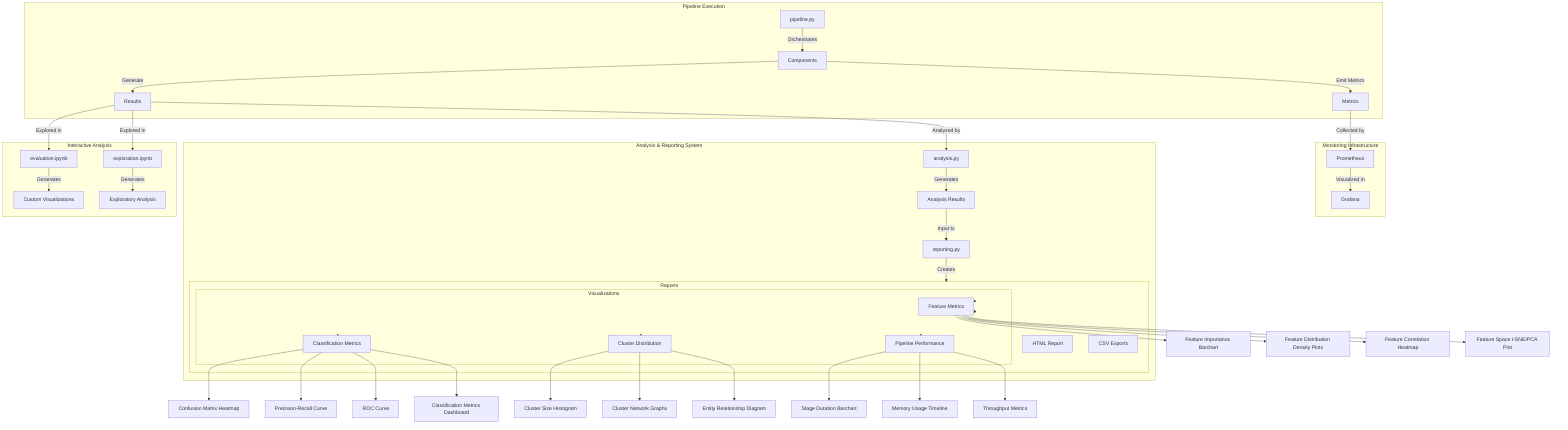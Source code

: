 flowchart TD
    subgraph "Pipeline Execution"
        P[pipeline.py] --> |Orchestrates| Components
        Components --> |Emit Metrics| Metrics
        Components --> |Generate| Results
    end
    
    subgraph "Monitoring Infrastructure"
        Metrics --> |Collected by| Prometheus[Prometheus]
        Prometheus --> |Visualized in| Grafana[Grafana]
    end
    
    subgraph "Analysis & Reporting System"
        Results --> |Analyzed by| AN[analysis.py]
        AN --> |Generates| AnalysisResults[Analysis Results]
        AnalysisResults --> |Input to| RP[reporting.py]
        RP --> |Creates| Reports
    end
    
    subgraph "Reports"
        Reports --> HTML[HTML Report]
        Reports --> Visualizations
        Reports --> CSV[CSV Exports]
    end
    
    subgraph "Visualizations"
        Visualizations --> FM[Feature Metrics]
        Visualizations --> CM[Classification Metrics]
        Visualizations --> CD[Cluster Distribution]
        Visualizations --> PP[Pipeline Performance]
    end
    
    subgraph "Interactive Analysis"
        Results --> |Explored in| NB1[evaluation.ipynb]
        Results --> |Explored in| NB2[exploration.ipynb]
        NB1 --> |Generates| CustomViz[Custom Visualizations]
        NB2 --> |Generates| ExploratoryAnalysis[Exploratory Analysis]
    end
    
    %% Feature Metrics Visualizations
    FM --> FM1[Feature Importance Barchart]
    FM --> FM2[Feature Distribution Density Plots]
    FM --> FM3[Feature Correlation Heatmap]
    FM --> FM4[Feature Space t-SNE/PCA Plot]
    
    %% Classification Metrics Visualizations
    CM --> CM1[Confusion Matrix Heatmap]
    CM --> CM2[Precision-Recall Curve]
    CM --> CM3[ROC Curve]
    CM --> CM4[Classification Metrics Dashboard]
    
    %% Cluster Distribution Visualizations
    CD --> CD1[Cluster Size Histogram]
    CD --> CD2[Cluster Network Graphs]
    CD --> CD3[Entity Relationship Diagram]
    
    %% Pipeline Performance Visualizations
    PP --> PP1[Stage Duration Barchart]
    PP --> PP2[Memory Usage Timeline]
    PP --> PP3[Throughput Metrics]